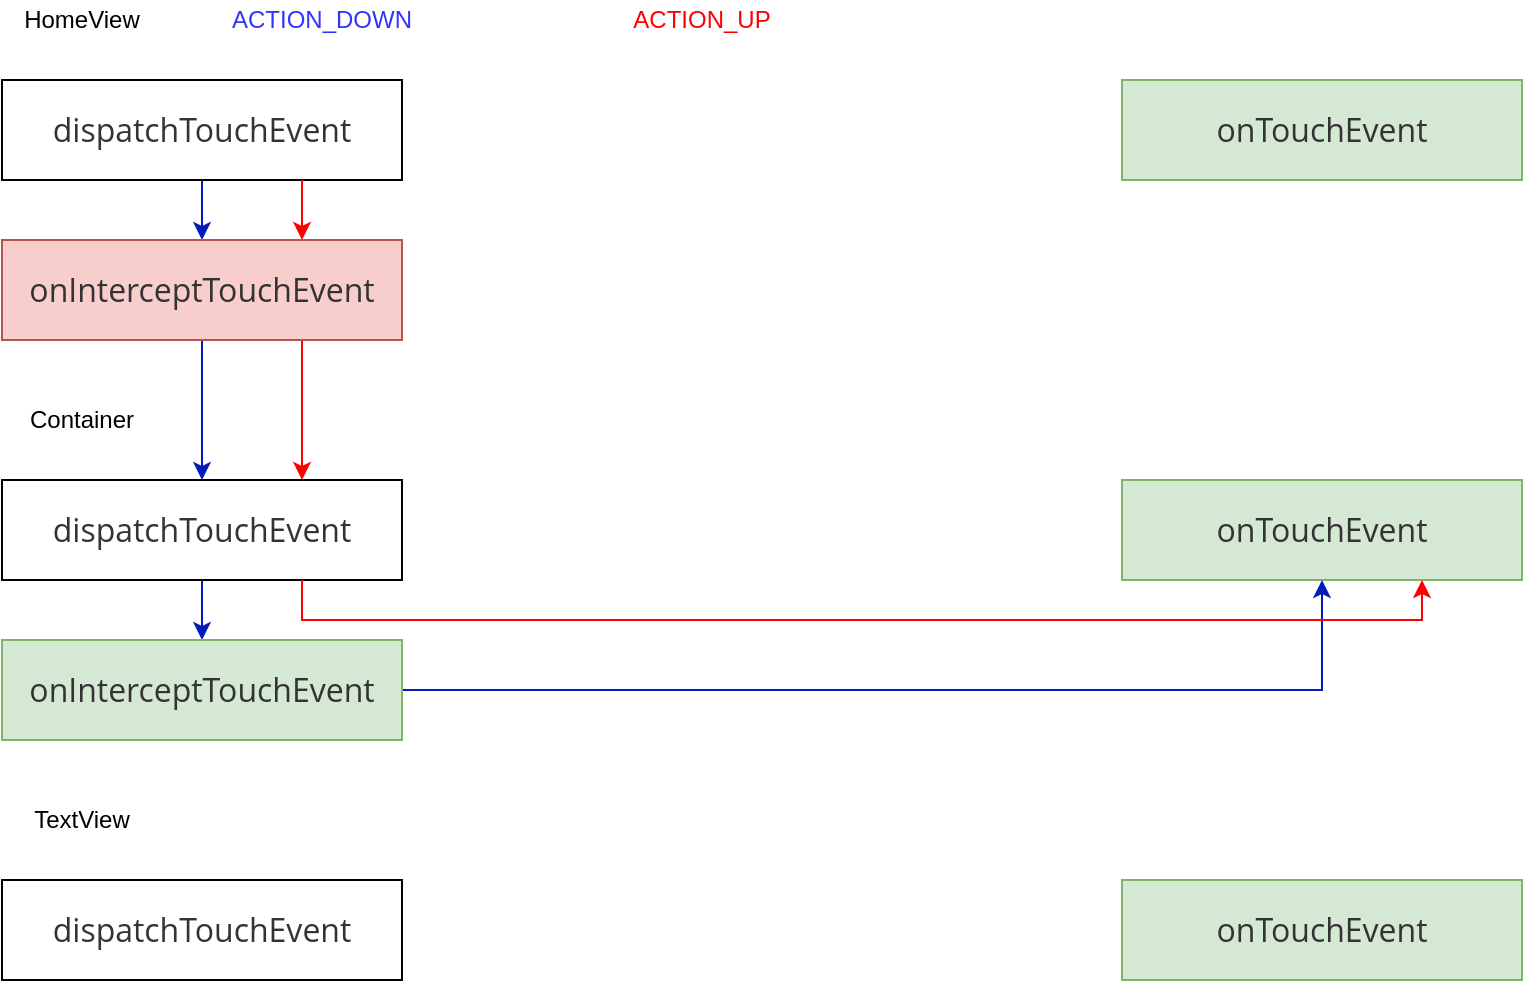 <mxfile version="13.1.2" type="device"><diagram id="5-s8MyQeTfjaJY_0r716" name="Page-1"><mxGraphModel dx="1335" dy="802" grid="1" gridSize="10" guides="1" tooltips="1" connect="1" arrows="1" fold="1" page="1" pageScale="1" pageWidth="827" pageHeight="1169" math="0" shadow="0"><root><mxCell id="0"/><mxCell id="1" parent="0"/><mxCell id="8nLHS1UgZN2dIkzJwdAz-34" value="" style="edgeStyle=orthogonalEdgeStyle;rounded=0;orthogonalLoop=1;jettySize=auto;html=1;strokeColor=#001DBC;fontColor=#3333FF;fillColor=#0050ef;exitX=0.5;exitY=1;exitDx=0;exitDy=0;entryX=0.5;entryY=0;entryDx=0;entryDy=0;" parent="1" source="8nLHS1UgZN2dIkzJwdAz-1" target="8nLHS1UgZN2dIkzJwdAz-3" edge="1"><mxGeometry relative="1" as="geometry"><Array as="points"/></mxGeometry></mxCell><mxCell id="8nLHS1UgZN2dIkzJwdAz-1" value="&lt;span style=&quot;color: rgb(51 , 51 , 51) ; font-family: &amp;#34;open sans&amp;#34; , &amp;#34;clear sans&amp;#34; , &amp;#34;helvetica neue&amp;#34; , &amp;#34;helvetica&amp;#34; , &amp;#34;arial&amp;#34; , sans-serif ; font-size: 16px ; text-align: left ; white-space: pre-wrap ; background-color: rgb(255 , 255 , 255)&quot;&gt;dispatchTouchEvent&lt;br&gt;&lt;/span&gt;" style="rounded=0;whiteSpace=wrap;html=1;" parent="1" vertex="1"><mxGeometry x="40" y="80" width="200" height="50" as="geometry"/></mxCell><mxCell id="8nLHS1UgZN2dIkzJwdAz-27" style="edgeStyle=orthogonalEdgeStyle;rounded=0;orthogonalLoop=1;jettySize=auto;html=1;entryX=0.75;entryY=0;entryDx=0;entryDy=0;exitX=0.75;exitY=1;exitDx=0;exitDy=0;fillColor=#f8cecc;strokeColor=#FF0000;" parent="1" source="8nLHS1UgZN2dIkzJwdAz-1" target="8nLHS1UgZN2dIkzJwdAz-3" edge="1"><mxGeometry relative="1" as="geometry"/></mxCell><mxCell id="8nLHS1UgZN2dIkzJwdAz-36" style="edgeStyle=orthogonalEdgeStyle;rounded=0;orthogonalLoop=1;jettySize=auto;html=1;entryX=0.5;entryY=0;entryDx=0;entryDy=0;strokeColor=#001DBC;fontColor=#3333FF;fillColor=#0050ef;exitX=0.5;exitY=1;exitDx=0;exitDy=0;" parent="1" source="8nLHS1UgZN2dIkzJwdAz-3" target="8nLHS1UgZN2dIkzJwdAz-5" edge="1"><mxGeometry relative="1" as="geometry"><Array as="points"/></mxGeometry></mxCell><mxCell id="-P4D0Al24XwnKOlbgJ8R-1" style="edgeStyle=orthogonalEdgeStyle;rounded=0;orthogonalLoop=1;jettySize=auto;html=1;entryX=0.75;entryY=0;entryDx=0;entryDy=0;exitX=0.75;exitY=1;exitDx=0;exitDy=0;strokeColor=#FF0000;" parent="1" source="8nLHS1UgZN2dIkzJwdAz-3" target="8nLHS1UgZN2dIkzJwdAz-5" edge="1"><mxGeometry relative="1" as="geometry"/></mxCell><mxCell id="8nLHS1UgZN2dIkzJwdAz-3" value="&lt;span style=&quot;color: rgb(51, 51, 51); font-family: &amp;quot;open sans&amp;quot;, &amp;quot;clear sans&amp;quot;, &amp;quot;helvetica neue&amp;quot;, helvetica, arial, sans-serif; font-size: 16px; text-align: left; white-space: pre-wrap;&quot;&gt;onInterceptTouchEvent&lt;br&gt;&lt;/span&gt;" style="rounded=0;whiteSpace=wrap;html=1;fillColor=#f8cecc;strokeColor=#b85450;labelBackgroundColor=none;" parent="1" vertex="1"><mxGeometry x="40" y="160" width="200" height="50" as="geometry"/></mxCell><mxCell id="8nLHS1UgZN2dIkzJwdAz-4" value="&lt;span style=&quot;color: rgb(51, 51, 51); font-family: &amp;quot;open sans&amp;quot;, &amp;quot;clear sans&amp;quot;, &amp;quot;helvetica neue&amp;quot;, helvetica, arial, sans-serif; font-size: 16px; text-align: left; white-space: pre-wrap;&quot;&gt;onTouchEvent&lt;br&gt;&lt;/span&gt;" style="rounded=0;whiteSpace=wrap;html=1;fillColor=#d5e8d4;strokeColor=#82b366;labelBackgroundColor=none;" parent="1" vertex="1"><mxGeometry x="600" y="80" width="200" height="50" as="geometry"/></mxCell><mxCell id="8nLHS1UgZN2dIkzJwdAz-38" value="" style="edgeStyle=orthogonalEdgeStyle;rounded=0;orthogonalLoop=1;jettySize=auto;html=1;strokeColor=#001DBC;fontColor=#3333FF;fillColor=#0050ef;" parent="1" source="8nLHS1UgZN2dIkzJwdAz-5" target="8nLHS1UgZN2dIkzJwdAz-37" edge="1"><mxGeometry relative="1" as="geometry"/></mxCell><mxCell id="8nLHS1UgZN2dIkzJwdAz-5" value="&lt;span style=&quot;color: rgb(51 , 51 , 51) ; font-family: &amp;#34;open sans&amp;#34; , &amp;#34;clear sans&amp;#34; , &amp;#34;helvetica neue&amp;#34; , &amp;#34;helvetica&amp;#34; , &amp;#34;arial&amp;#34; , sans-serif ; font-size: 16px ; text-align: left ; white-space: pre-wrap ; background-color: rgb(255 , 255 , 255)&quot;&gt;dispatchTouchEvent&lt;br&gt;&lt;/span&gt;" style="rounded=0;whiteSpace=wrap;html=1;" parent="1" vertex="1"><mxGeometry x="40" y="280" width="200" height="50" as="geometry"/></mxCell><mxCell id="8nLHS1UgZN2dIkzJwdAz-7" value="&lt;span style=&quot;color: rgb(51, 51, 51); font-family: &amp;quot;open sans&amp;quot;, &amp;quot;clear sans&amp;quot;, &amp;quot;helvetica neue&amp;quot;, helvetica, arial, sans-serif; font-size: 16px; text-align: left; white-space: pre-wrap;&quot;&gt;onTouchEvent&lt;br&gt;&lt;/span&gt;" style="rounded=0;whiteSpace=wrap;html=1;fillColor=#d5e8d4;strokeColor=#82b366;labelBackgroundColor=none;" parent="1" vertex="1"><mxGeometry x="600" y="280" width="200" height="50" as="geometry"/></mxCell><mxCell id="8nLHS1UgZN2dIkzJwdAz-8" value="&lt;span style=&quot;color: rgb(51 , 51 , 51) ; font-family: &amp;#34;open sans&amp;#34; , &amp;#34;clear sans&amp;#34; , &amp;#34;helvetica neue&amp;#34; , &amp;#34;helvetica&amp;#34; , &amp;#34;arial&amp;#34; , sans-serif ; font-size: 16px ; text-align: left ; white-space: pre-wrap ; background-color: rgb(255 , 255 , 255)&quot;&gt;dispatchTouchEvent&lt;br&gt;&lt;/span&gt;" style="rounded=0;whiteSpace=wrap;html=1;" parent="1" vertex="1"><mxGeometry x="40" y="480" width="200" height="50" as="geometry"/></mxCell><mxCell id="8nLHS1UgZN2dIkzJwdAz-10" value="&lt;span style=&quot;color: rgb(51, 51, 51); font-family: &amp;quot;open sans&amp;quot;, &amp;quot;clear sans&amp;quot;, &amp;quot;helvetica neue&amp;quot;, helvetica, arial, sans-serif; font-size: 16px; text-align: left; white-space: pre-wrap;&quot;&gt;onTouchEvent&lt;br&gt;&lt;/span&gt;" style="rounded=0;whiteSpace=wrap;html=1;fillColor=#d5e8d4;strokeColor=#82b366;labelBackgroundColor=none;" parent="1" vertex="1"><mxGeometry x="600" y="480" width="200" height="50" as="geometry"/></mxCell><mxCell id="8nLHS1UgZN2dIkzJwdAz-28" value="HomeView" style="text;html=1;strokeColor=none;fillColor=none;align=center;verticalAlign=middle;whiteSpace=wrap;rounded=0;" parent="1" vertex="1"><mxGeometry x="40" y="40" width="80" height="20" as="geometry"/></mxCell><mxCell id="8nLHS1UgZN2dIkzJwdAz-29" value="Container" style="text;html=1;strokeColor=none;fillColor=none;align=center;verticalAlign=middle;whiteSpace=wrap;rounded=0;" parent="1" vertex="1"><mxGeometry x="40" y="240" width="80" height="20" as="geometry"/></mxCell><mxCell id="8nLHS1UgZN2dIkzJwdAz-30" value="TextView" style="text;html=1;strokeColor=none;fillColor=none;align=center;verticalAlign=middle;whiteSpace=wrap;rounded=0;" parent="1" vertex="1"><mxGeometry x="40" y="440" width="80" height="20" as="geometry"/></mxCell><mxCell id="8nLHS1UgZN2dIkzJwdAz-31" value="ACTION_DOWN" style="text;html=1;strokeColor=none;fillColor=none;align=center;verticalAlign=middle;whiteSpace=wrap;rounded=0;fontColor=#3333FF;" parent="1" vertex="1"><mxGeometry x="160" y="40" width="80" height="20" as="geometry"/></mxCell><mxCell id="8nLHS1UgZN2dIkzJwdAz-32" value="ACTION_UP" style="text;html=1;strokeColor=none;fillColor=none;align=center;verticalAlign=middle;whiteSpace=wrap;rounded=0;fontColor=#FF0000;" parent="1" vertex="1"><mxGeometry x="350" y="40" width="80" height="20" as="geometry"/></mxCell><mxCell id="8nLHS1UgZN2dIkzJwdAz-39" value="" style="edgeStyle=orthogonalEdgeStyle;rounded=0;orthogonalLoop=1;jettySize=auto;html=1;strokeColor=#001DBC;fontColor=#3333FF;fillColor=#0050ef;exitX=1;exitY=0.5;exitDx=0;exitDy=0;entryX=0.5;entryY=1;entryDx=0;entryDy=0;" parent="1" source="8nLHS1UgZN2dIkzJwdAz-37" target="8nLHS1UgZN2dIkzJwdAz-7" edge="1"><mxGeometry relative="1" as="geometry"/></mxCell><mxCell id="Hy7GWJA4wtQCWWEJtmmz-2" style="edgeStyle=orthogonalEdgeStyle;rounded=0;orthogonalLoop=1;jettySize=auto;html=1;exitX=0.75;exitY=1;exitDx=0;exitDy=0;entryX=0.75;entryY=1;entryDx=0;entryDy=0;fontColor=none;strokeColor=#FF0000;" parent="1" source="8nLHS1UgZN2dIkzJwdAz-5" target="8nLHS1UgZN2dIkzJwdAz-7" edge="1"><mxGeometry relative="1" as="geometry"/></mxCell><mxCell id="8nLHS1UgZN2dIkzJwdAz-37" value="&lt;span style=&quot;color: rgb(51, 51, 51); font-family: &amp;quot;open sans&amp;quot;, &amp;quot;clear sans&amp;quot;, &amp;quot;helvetica neue&amp;quot;, helvetica, arial, sans-serif; font-size: 16px; text-align: left; white-space: pre-wrap;&quot;&gt;onInterceptTouchEvent&lt;br&gt;&lt;/span&gt;" style="rounded=0;whiteSpace=wrap;html=1;fillColor=#d5e8d4;strokeColor=#82b366;labelBackgroundColor=none;" parent="1" vertex="1"><mxGeometry x="40" y="360" width="200" height="50" as="geometry"/></mxCell></root></mxGraphModel></diagram></mxfile>
